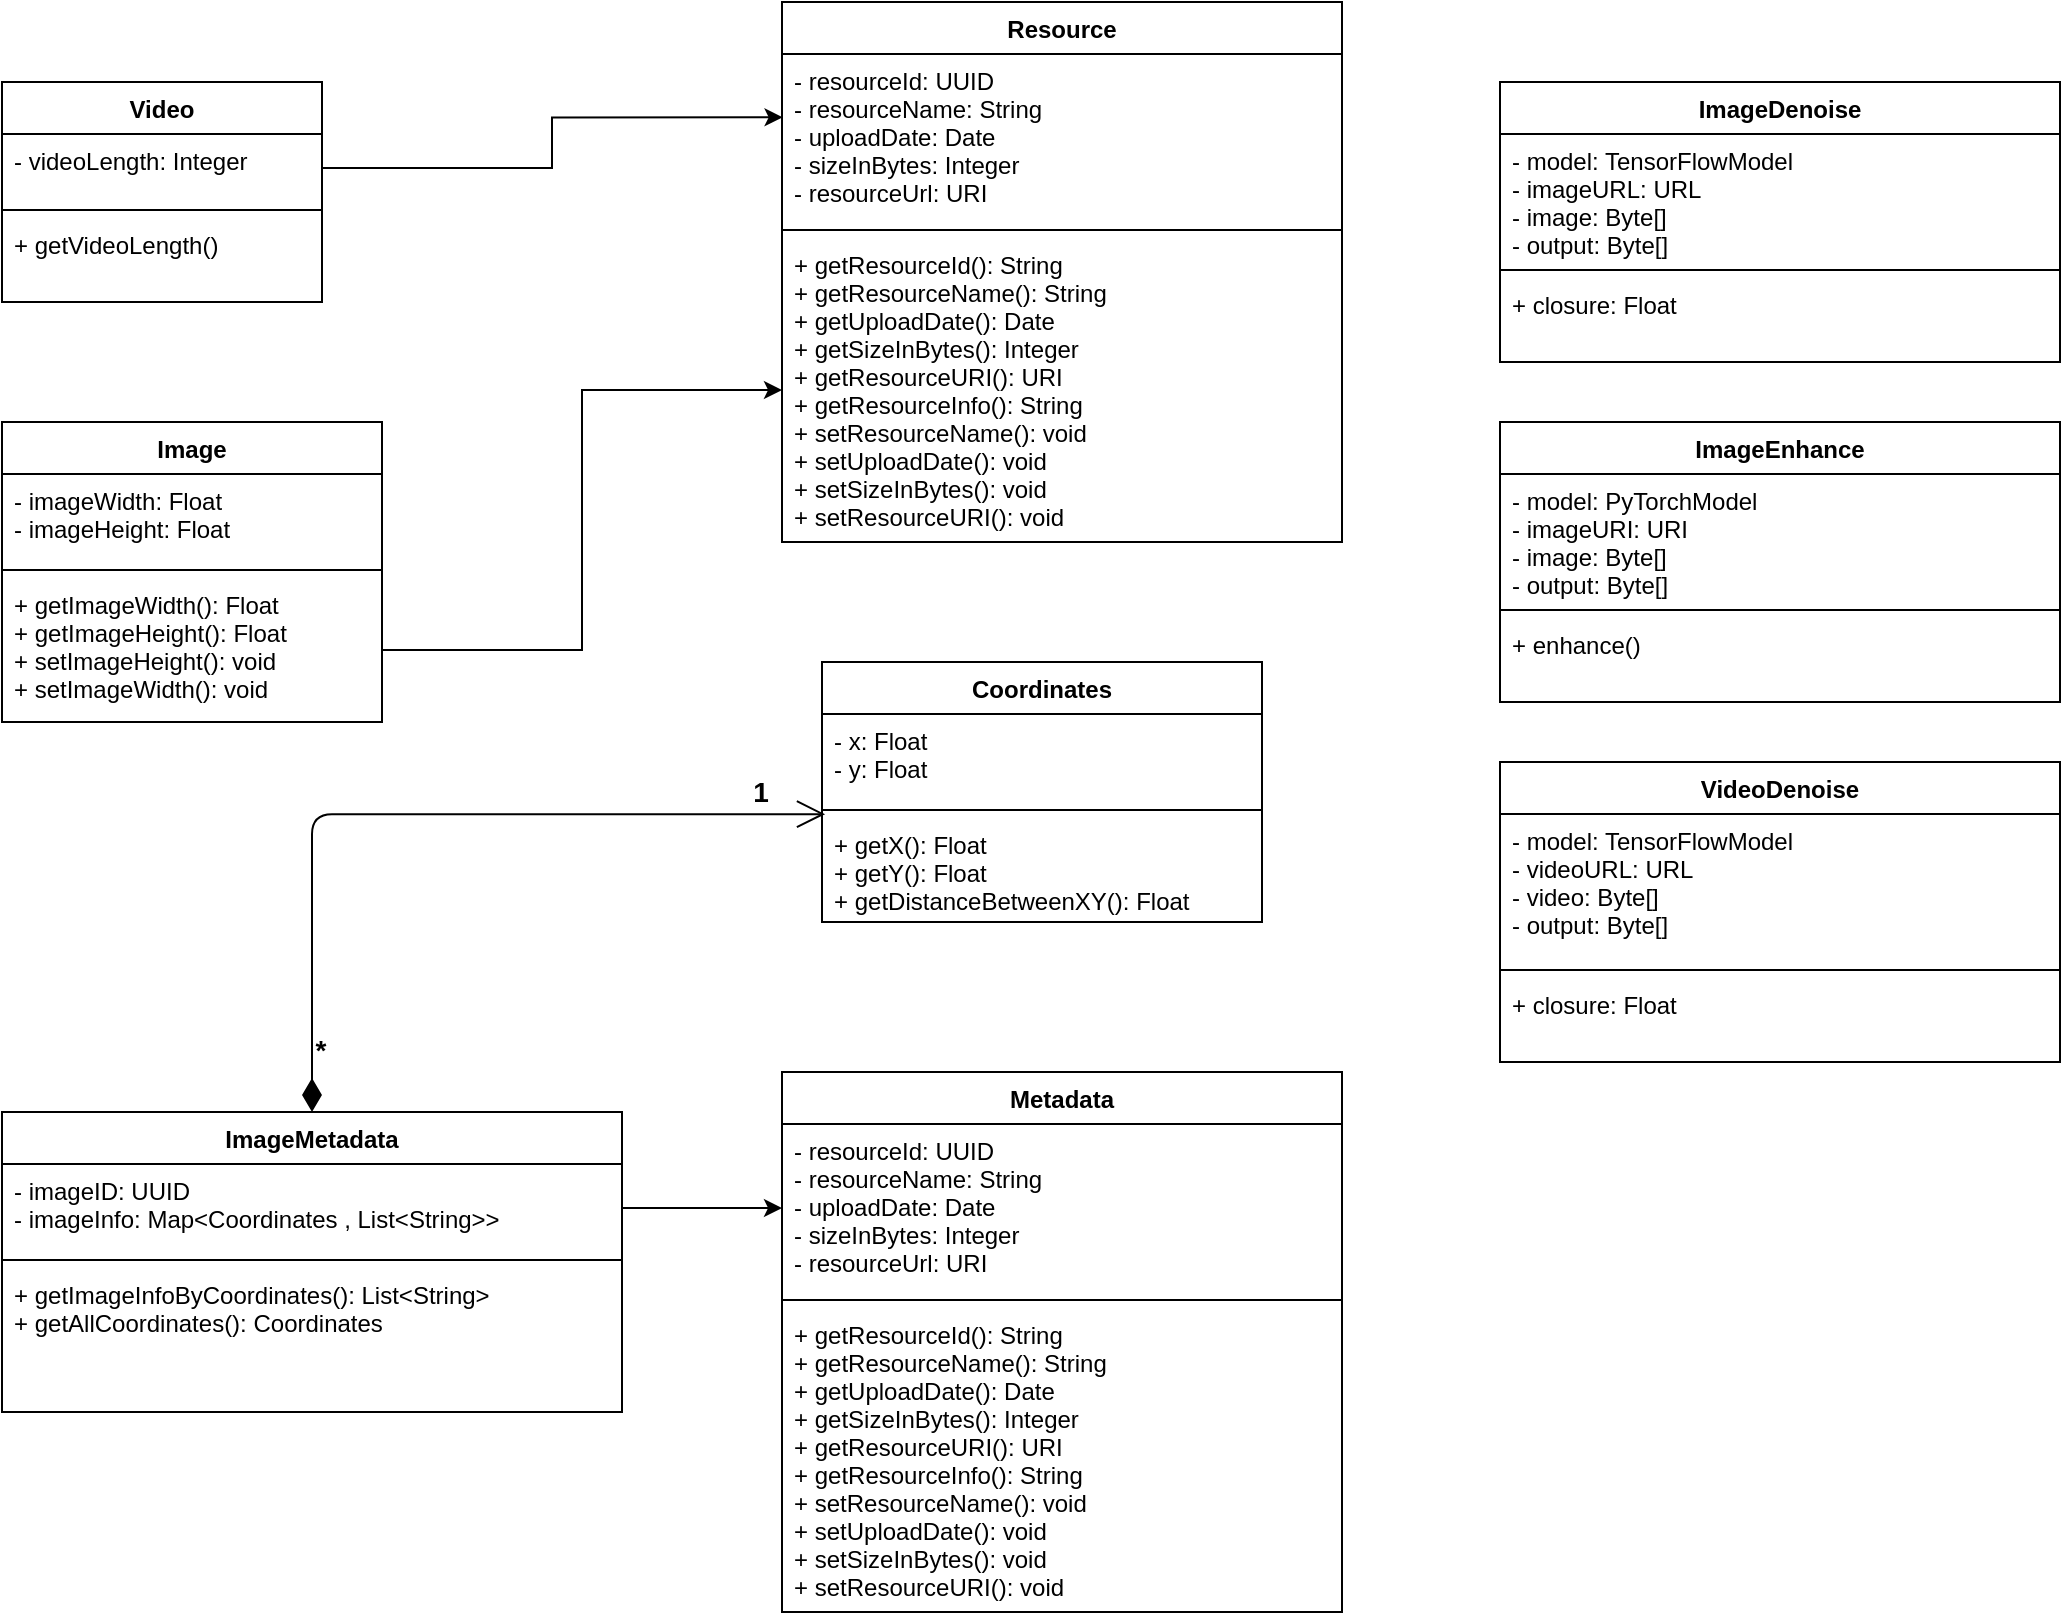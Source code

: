 <mxfile version="14.5.1" type="github">
  <diagram id="_sDNrL10AUSJifHvgnsC" name="Page-1">
    <mxGraphModel dx="1673" dy="980" grid="1" gridSize="10" guides="1" tooltips="1" connect="1" arrows="1" fold="1" page="1" pageScale="1" pageWidth="827" pageHeight="1169" math="0" shadow="0">
      <root>
        <mxCell id="0" />
        <mxCell id="1" parent="0" />
        <mxCell id="vhNg0i442V6qFYGz1hZX-9" style="edgeStyle=orthogonalEdgeStyle;rounded=0;orthogonalLoop=1;jettySize=auto;html=1;" parent="1" source="-dmqIPmsJhzEoFDKgp8E-4" target="vhNg0i442V6qFYGz1hZX-8" edge="1">
          <mxGeometry relative="1" as="geometry" />
        </mxCell>
        <mxCell id="-dmqIPmsJhzEoFDKgp8E-1" value="Image" style="swimlane;fontStyle=1;align=center;verticalAlign=top;childLayout=stackLayout;horizontal=1;startSize=26;horizontalStack=0;resizeParent=1;resizeParentMax=0;resizeLast=0;collapsible=1;marginBottom=0;" parent="1" vertex="1">
          <mxGeometry x="78" y="330" width="190" height="150" as="geometry" />
        </mxCell>
        <mxCell id="-dmqIPmsJhzEoFDKgp8E-2" value="- imageWidth: Float&#xa;- imageHeight: Float&#xa;" style="text;strokeColor=none;fillColor=none;align=left;verticalAlign=top;spacingLeft=4;spacingRight=4;overflow=hidden;rotatable=0;points=[[0,0.5],[1,0.5]];portConstraint=eastwest;" parent="-dmqIPmsJhzEoFDKgp8E-1" vertex="1">
          <mxGeometry y="26" width="190" height="44" as="geometry" />
        </mxCell>
        <mxCell id="-dmqIPmsJhzEoFDKgp8E-3" value="" style="line;strokeWidth=1;fillColor=none;align=left;verticalAlign=middle;spacingTop=-1;spacingLeft=3;spacingRight=3;rotatable=0;labelPosition=right;points=[];portConstraint=eastwest;" parent="-dmqIPmsJhzEoFDKgp8E-1" vertex="1">
          <mxGeometry y="70" width="190" height="8" as="geometry" />
        </mxCell>
        <mxCell id="-dmqIPmsJhzEoFDKgp8E-4" value="+ getImageWidth(): Float&#xa;+ getImageHeight(): Float&#xa;+ setImageHeight(): void&#xa;+ setImageWidth(): void" style="text;strokeColor=none;fillColor=none;align=left;verticalAlign=top;spacingLeft=4;spacingRight=4;overflow=hidden;rotatable=0;points=[[0,0.5],[1,0.5]];portConstraint=eastwest;" parent="-dmqIPmsJhzEoFDKgp8E-1" vertex="1">
          <mxGeometry y="78" width="190" height="72" as="geometry" />
        </mxCell>
        <mxCell id="vhNg0i442V6qFYGz1hZX-10" style="edgeStyle=orthogonalEdgeStyle;rounded=0;orthogonalLoop=1;jettySize=auto;html=1;entryX=0.001;entryY=0.377;entryDx=0;entryDy=0;entryPerimeter=0;exitX=1;exitY=0.5;exitDx=0;exitDy=0;" parent="1" source="vhNg0i442V6qFYGz1hZX-2" target="vhNg0i442V6qFYGz1hZX-6" edge="1">
          <mxGeometry relative="1" as="geometry">
            <mxPoint x="482" y="300" as="targetPoint" />
          </mxGeometry>
        </mxCell>
        <mxCell id="vhNg0i442V6qFYGz1hZX-1" value="Video" style="swimlane;fontStyle=1;align=center;verticalAlign=top;childLayout=stackLayout;horizontal=1;startSize=26;horizontalStack=0;resizeParent=1;resizeParentMax=0;resizeLast=0;collapsible=1;marginBottom=0;" parent="1" vertex="1">
          <mxGeometry x="78" y="160" width="160" height="110" as="geometry" />
        </mxCell>
        <mxCell id="vhNg0i442V6qFYGz1hZX-2" value="- videoLength: Integer&#xa;" style="text;strokeColor=none;fillColor=none;align=left;verticalAlign=top;spacingLeft=4;spacingRight=4;overflow=hidden;rotatable=0;points=[[0,0.5],[1,0.5]];portConstraint=eastwest;" parent="vhNg0i442V6qFYGz1hZX-1" vertex="1">
          <mxGeometry y="26" width="160" height="34" as="geometry" />
        </mxCell>
        <mxCell id="vhNg0i442V6qFYGz1hZX-3" value="" style="line;strokeWidth=1;fillColor=none;align=left;verticalAlign=middle;spacingTop=-1;spacingLeft=3;spacingRight=3;rotatable=0;labelPosition=right;points=[];portConstraint=eastwest;" parent="vhNg0i442V6qFYGz1hZX-1" vertex="1">
          <mxGeometry y="60" width="160" height="8" as="geometry" />
        </mxCell>
        <mxCell id="vhNg0i442V6qFYGz1hZX-4" value="+ getVideoLength()&#xa;" style="text;strokeColor=none;fillColor=none;align=left;verticalAlign=top;spacingLeft=4;spacingRight=4;overflow=hidden;rotatable=0;points=[[0,0.5],[1,0.5]];portConstraint=eastwest;" parent="vhNg0i442V6qFYGz1hZX-1" vertex="1">
          <mxGeometry y="68" width="160" height="42" as="geometry" />
        </mxCell>
        <mxCell id="vhNg0i442V6qFYGz1hZX-5" value="Resource" style="swimlane;fontStyle=1;align=center;verticalAlign=top;childLayout=stackLayout;horizontal=1;startSize=26;horizontalStack=0;resizeParent=1;resizeParentMax=0;resizeLast=0;collapsible=1;marginBottom=0;" parent="1" vertex="1">
          <mxGeometry x="468" y="120" width="280" height="270" as="geometry" />
        </mxCell>
        <mxCell id="vhNg0i442V6qFYGz1hZX-6" value="- resourceId: UUID&#xa;- resourceName: String&#xa;- uploadDate: Date&#xa;- sizeInBytes: Integer&#xa;- resourceUrl: URI" style="text;strokeColor=none;fillColor=none;align=left;verticalAlign=top;spacingLeft=4;spacingRight=4;overflow=hidden;rotatable=0;points=[[0,0.5],[1,0.5]];portConstraint=eastwest;" parent="vhNg0i442V6qFYGz1hZX-5" vertex="1">
          <mxGeometry y="26" width="280" height="84" as="geometry" />
        </mxCell>
        <mxCell id="vhNg0i442V6qFYGz1hZX-7" value="" style="line;strokeWidth=1;fillColor=none;align=left;verticalAlign=middle;spacingTop=-1;spacingLeft=3;spacingRight=3;rotatable=0;labelPosition=right;points=[];portConstraint=eastwest;" parent="vhNg0i442V6qFYGz1hZX-5" vertex="1">
          <mxGeometry y="110" width="280" height="8" as="geometry" />
        </mxCell>
        <mxCell id="vhNg0i442V6qFYGz1hZX-8" value="+ getResourceId(): String&#xa;+ getResourceName(): String&#xa;+ getUploadDate(): Date&#xa;+ getSizeInBytes(): Integer&#xa;+ getResourceURI(): URI&#xa;+ getResourceInfo(): String&#xa;+ setResourceName(): void&#xa;+ setUploadDate(): void&#xa;+ setSizeInBytes(): void&#xa;+ setResourceURI(): void&#xa;" style="text;strokeColor=none;fillColor=none;align=left;verticalAlign=top;spacingLeft=4;spacingRight=4;overflow=hidden;rotatable=0;points=[[0,0.5],[1,0.5]];portConstraint=eastwest;" parent="vhNg0i442V6qFYGz1hZX-5" vertex="1">
          <mxGeometry y="118" width="280" height="152" as="geometry" />
        </mxCell>
        <mxCell id="vhNg0i442V6qFYGz1hZX-11" style="edgeStyle=orthogonalEdgeStyle;rounded=0;orthogonalLoop=1;jettySize=auto;html=1;exitX=1;exitY=0.5;exitDx=0;exitDy=0;entryX=0;entryY=0.5;entryDx=0;entryDy=0;" parent="1" source="vhNg0i442V6qFYGz1hZX-13" target="vhNg0i442V6qFYGz1hZX-22" edge="1">
          <mxGeometry relative="1" as="geometry" />
        </mxCell>
        <mxCell id="vhNg0i442V6qFYGz1hZX-12" value="ImageMetadata" style="swimlane;fontStyle=1;align=center;verticalAlign=top;childLayout=stackLayout;horizontal=1;startSize=26;horizontalStack=0;resizeParent=1;resizeParentMax=0;resizeLast=0;collapsible=1;marginBottom=0;" parent="1" vertex="1">
          <mxGeometry x="78" y="675" width="310" height="150" as="geometry" />
        </mxCell>
        <mxCell id="vhNg0i442V6qFYGz1hZX-13" value="- imageID: UUID&#xa;- imageInfo: Map&lt;Coordinates , List&lt;String&gt;&gt;" style="text;strokeColor=none;fillColor=none;align=left;verticalAlign=top;spacingLeft=4;spacingRight=4;overflow=hidden;rotatable=0;points=[[0,0.5],[1,0.5]];portConstraint=eastwest;" parent="vhNg0i442V6qFYGz1hZX-12" vertex="1">
          <mxGeometry y="26" width="310" height="44" as="geometry" />
        </mxCell>
        <mxCell id="vhNg0i442V6qFYGz1hZX-14" value="" style="line;strokeWidth=1;fillColor=none;align=left;verticalAlign=middle;spacingTop=-1;spacingLeft=3;spacingRight=3;rotatable=0;labelPosition=right;points=[];portConstraint=eastwest;" parent="vhNg0i442V6qFYGz1hZX-12" vertex="1">
          <mxGeometry y="70" width="310" height="8" as="geometry" />
        </mxCell>
        <mxCell id="vhNg0i442V6qFYGz1hZX-15" value="+ getImageInfoByCoordinates(): List&lt;String&gt;&#xa;+ getAllCoordinates(): Coordinates&#xa;" style="text;strokeColor=none;fillColor=none;align=left;verticalAlign=top;spacingLeft=4;spacingRight=4;overflow=hidden;rotatable=0;points=[[0,0.5],[1,0.5]];portConstraint=eastwest;" parent="vhNg0i442V6qFYGz1hZX-12" vertex="1">
          <mxGeometry y="78" width="310" height="72" as="geometry" />
        </mxCell>
        <mxCell id="vhNg0i442V6qFYGz1hZX-21" value="Metadata" style="swimlane;fontStyle=1;align=center;verticalAlign=top;childLayout=stackLayout;horizontal=1;startSize=26;horizontalStack=0;resizeParent=1;resizeParentMax=0;resizeLast=0;collapsible=1;marginBottom=0;" parent="1" vertex="1">
          <mxGeometry x="468" y="655" width="280" height="270" as="geometry" />
        </mxCell>
        <mxCell id="vhNg0i442V6qFYGz1hZX-22" value="- resourceId: UUID&#xa;- resourceName: String&#xa;- uploadDate: Date&#xa;- sizeInBytes: Integer&#xa;- resourceUrl: URI" style="text;strokeColor=none;fillColor=none;align=left;verticalAlign=top;spacingLeft=4;spacingRight=4;overflow=hidden;rotatable=0;points=[[0,0.5],[1,0.5]];portConstraint=eastwest;" parent="vhNg0i442V6qFYGz1hZX-21" vertex="1">
          <mxGeometry y="26" width="280" height="84" as="geometry" />
        </mxCell>
        <mxCell id="vhNg0i442V6qFYGz1hZX-23" value="" style="line;strokeWidth=1;fillColor=none;align=left;verticalAlign=middle;spacingTop=-1;spacingLeft=3;spacingRight=3;rotatable=0;labelPosition=right;points=[];portConstraint=eastwest;" parent="vhNg0i442V6qFYGz1hZX-21" vertex="1">
          <mxGeometry y="110" width="280" height="8" as="geometry" />
        </mxCell>
        <mxCell id="vhNg0i442V6qFYGz1hZX-24" value="+ getResourceId(): String&#xa;+ getResourceName(): String&#xa;+ getUploadDate(): Date&#xa;+ getSizeInBytes(): Integer&#xa;+ getResourceURI(): URI&#xa;+ getResourceInfo(): String&#xa;+ setResourceName(): void&#xa;+ setUploadDate(): void&#xa;+ setSizeInBytes(): void&#xa;+ setResourceURI(): void&#xa;" style="text;strokeColor=none;fillColor=none;align=left;verticalAlign=top;spacingLeft=4;spacingRight=4;overflow=hidden;rotatable=0;points=[[0,0.5],[1,0.5]];portConstraint=eastwest;" parent="vhNg0i442V6qFYGz1hZX-21" vertex="1">
          <mxGeometry y="118" width="280" height="152" as="geometry" />
        </mxCell>
        <mxCell id="vhNg0i442V6qFYGz1hZX-25" value="Coordinates" style="swimlane;fontStyle=1;align=center;verticalAlign=top;childLayout=stackLayout;horizontal=1;startSize=26;horizontalStack=0;resizeParent=1;resizeParentMax=0;resizeLast=0;collapsible=1;marginBottom=0;" parent="1" vertex="1">
          <mxGeometry x="488" y="450" width="220" height="130" as="geometry" />
        </mxCell>
        <mxCell id="vhNg0i442V6qFYGz1hZX-26" value="- x: Float&#xa;- y: Float" style="text;strokeColor=none;fillColor=none;align=left;verticalAlign=top;spacingLeft=4;spacingRight=4;overflow=hidden;rotatable=0;points=[[0,0.5],[1,0.5]];portConstraint=eastwest;" parent="vhNg0i442V6qFYGz1hZX-25" vertex="1">
          <mxGeometry y="26" width="220" height="44" as="geometry" />
        </mxCell>
        <mxCell id="vhNg0i442V6qFYGz1hZX-27" value="" style="line;strokeWidth=1;fillColor=none;align=left;verticalAlign=middle;spacingTop=-1;spacingLeft=3;spacingRight=3;rotatable=0;labelPosition=right;points=[];portConstraint=eastwest;" parent="vhNg0i442V6qFYGz1hZX-25" vertex="1">
          <mxGeometry y="70" width="220" height="8" as="geometry" />
        </mxCell>
        <mxCell id="vhNg0i442V6qFYGz1hZX-28" value="+ getX(): Float&#xa;+ getY(): Float&#xa;+ getDistanceBetweenXY(): Float" style="text;strokeColor=none;fillColor=none;align=left;verticalAlign=top;spacingLeft=4;spacingRight=4;overflow=hidden;rotatable=0;points=[[0,0.5],[1,0.5]];portConstraint=eastwest;" parent="vhNg0i442V6qFYGz1hZX-25" vertex="1">
          <mxGeometry y="78" width="220" height="52" as="geometry" />
        </mxCell>
        <mxCell id="vhNg0i442V6qFYGz1hZX-32" value="" style="endArrow=open;html=1;endSize=12;startArrow=diamondThin;startSize=14;startFill=1;edgeStyle=orthogonalEdgeStyle;align=left;verticalAlign=bottom;entryX=0.007;entryY=-0.037;entryDx=0;entryDy=0;entryPerimeter=0;exitX=0.5;exitY=0;exitDx=0;exitDy=0;" parent="1" source="vhNg0i442V6qFYGz1hZX-12" target="vhNg0i442V6qFYGz1hZX-28" edge="1">
          <mxGeometry x="-0.814" y="-5" relative="1" as="geometry">
            <mxPoint x="-67" y="544.58" as="sourcePoint" />
            <mxPoint x="93" y="544.58" as="targetPoint" />
            <mxPoint as="offset" />
          </mxGeometry>
        </mxCell>
        <mxCell id="vhNg0i442V6qFYGz1hZX-35" value="*" style="edgeLabel;html=1;align=center;verticalAlign=middle;resizable=0;points=[];fontStyle=1;fontSize=14;" parent="vhNg0i442V6qFYGz1hZX-32" vertex="1" connectable="0">
          <mxGeometry x="-0.847" y="-4" relative="1" as="geometry">
            <mxPoint as="offset" />
          </mxGeometry>
        </mxCell>
        <mxCell id="vhNg0i442V6qFYGz1hZX-37" value="1" style="edgeLabel;html=1;align=center;verticalAlign=middle;resizable=0;points=[];fontSize=14;fontStyle=1" parent="vhNg0i442V6qFYGz1hZX-32" vertex="1" connectable="0">
          <mxGeometry x="0.838" y="-2" relative="1" as="geometry">
            <mxPoint y="-13.08" as="offset" />
          </mxGeometry>
        </mxCell>
        <mxCell id="tw9T6ADUOoUsZ96tvRmp-1" value="ImageDenoise" style="swimlane;fontStyle=1;align=center;verticalAlign=top;childLayout=stackLayout;horizontal=1;startSize=26;horizontalStack=0;resizeParent=1;resizeParentMax=0;resizeLast=0;collapsible=1;marginBottom=0;" vertex="1" parent="1">
          <mxGeometry x="827" y="160" width="280" height="140" as="geometry" />
        </mxCell>
        <mxCell id="tw9T6ADUOoUsZ96tvRmp-2" value="- model: TensorFlowModel&#xa;- imageURL: URL&#xa;- image: Byte[]&#xa;- output: Byte[]" style="text;strokeColor=none;fillColor=none;align=left;verticalAlign=top;spacingLeft=4;spacingRight=4;overflow=hidden;rotatable=0;points=[[0,0.5],[1,0.5]];portConstraint=eastwest;" vertex="1" parent="tw9T6ADUOoUsZ96tvRmp-1">
          <mxGeometry y="26" width="280" height="64" as="geometry" />
        </mxCell>
        <mxCell id="tw9T6ADUOoUsZ96tvRmp-3" value="" style="line;strokeWidth=1;fillColor=none;align=left;verticalAlign=middle;spacingTop=-1;spacingLeft=3;spacingRight=3;rotatable=0;labelPosition=right;points=[];portConstraint=eastwest;" vertex="1" parent="tw9T6ADUOoUsZ96tvRmp-1">
          <mxGeometry y="90" width="280" height="8" as="geometry" />
        </mxCell>
        <mxCell id="tw9T6ADUOoUsZ96tvRmp-4" value="+ closure: Float" style="text;strokeColor=none;fillColor=none;align=left;verticalAlign=top;spacingLeft=4;spacingRight=4;overflow=hidden;rotatable=0;points=[[0,0.5],[1,0.5]];portConstraint=eastwest;" vertex="1" parent="tw9T6ADUOoUsZ96tvRmp-1">
          <mxGeometry y="98" width="280" height="42" as="geometry" />
        </mxCell>
        <mxCell id="tw9T6ADUOoUsZ96tvRmp-5" value="ImageEnhance" style="swimlane;fontStyle=1;align=center;verticalAlign=top;childLayout=stackLayout;horizontal=1;startSize=26;horizontalStack=0;resizeParent=1;resizeParentMax=0;resizeLast=0;collapsible=1;marginBottom=0;" vertex="1" parent="1">
          <mxGeometry x="827" y="330" width="280" height="140" as="geometry" />
        </mxCell>
        <mxCell id="tw9T6ADUOoUsZ96tvRmp-6" value="- model: PyTorchModel&#xa;- imageURI: URI&#xa;- image: Byte[]&#xa;- output: Byte[]&#xa;" style="text;strokeColor=none;fillColor=none;align=left;verticalAlign=top;spacingLeft=4;spacingRight=4;overflow=hidden;rotatable=0;points=[[0,0.5],[1,0.5]];portConstraint=eastwest;" vertex="1" parent="tw9T6ADUOoUsZ96tvRmp-5">
          <mxGeometry y="26" width="280" height="64" as="geometry" />
        </mxCell>
        <mxCell id="tw9T6ADUOoUsZ96tvRmp-7" value="" style="line;strokeWidth=1;fillColor=none;align=left;verticalAlign=middle;spacingTop=-1;spacingLeft=3;spacingRight=3;rotatable=0;labelPosition=right;points=[];portConstraint=eastwest;" vertex="1" parent="tw9T6ADUOoUsZ96tvRmp-5">
          <mxGeometry y="90" width="280" height="8" as="geometry" />
        </mxCell>
        <mxCell id="tw9T6ADUOoUsZ96tvRmp-8" value="+ enhance()" style="text;strokeColor=none;fillColor=none;align=left;verticalAlign=top;spacingLeft=4;spacingRight=4;overflow=hidden;rotatable=0;points=[[0,0.5],[1,0.5]];portConstraint=eastwest;" vertex="1" parent="tw9T6ADUOoUsZ96tvRmp-5">
          <mxGeometry y="98" width="280" height="42" as="geometry" />
        </mxCell>
        <mxCell id="tw9T6ADUOoUsZ96tvRmp-9" value="VideoDenoise" style="swimlane;fontStyle=1;align=center;verticalAlign=top;childLayout=stackLayout;horizontal=1;startSize=26;horizontalStack=0;resizeParent=1;resizeParentMax=0;resizeLast=0;collapsible=1;marginBottom=0;" vertex="1" parent="1">
          <mxGeometry x="827" y="500" width="280" height="150" as="geometry" />
        </mxCell>
        <mxCell id="tw9T6ADUOoUsZ96tvRmp-10" value="- model: TensorFlowModel&#xa;- videoURL: URL&#xa;- video: Byte[]&#xa;- output: Byte[]" style="text;strokeColor=none;fillColor=none;align=left;verticalAlign=top;spacingLeft=4;spacingRight=4;overflow=hidden;rotatable=0;points=[[0,0.5],[1,0.5]];portConstraint=eastwest;" vertex="1" parent="tw9T6ADUOoUsZ96tvRmp-9">
          <mxGeometry y="26" width="280" height="74" as="geometry" />
        </mxCell>
        <mxCell id="tw9T6ADUOoUsZ96tvRmp-11" value="" style="line;strokeWidth=1;fillColor=none;align=left;verticalAlign=middle;spacingTop=-1;spacingLeft=3;spacingRight=3;rotatable=0;labelPosition=right;points=[];portConstraint=eastwest;" vertex="1" parent="tw9T6ADUOoUsZ96tvRmp-9">
          <mxGeometry y="100" width="280" height="8" as="geometry" />
        </mxCell>
        <mxCell id="tw9T6ADUOoUsZ96tvRmp-12" value="+ closure: Float" style="text;strokeColor=none;fillColor=none;align=left;verticalAlign=top;spacingLeft=4;spacingRight=4;overflow=hidden;rotatable=0;points=[[0,0.5],[1,0.5]];portConstraint=eastwest;" vertex="1" parent="tw9T6ADUOoUsZ96tvRmp-9">
          <mxGeometry y="108" width="280" height="42" as="geometry" />
        </mxCell>
      </root>
    </mxGraphModel>
  </diagram>
</mxfile>
